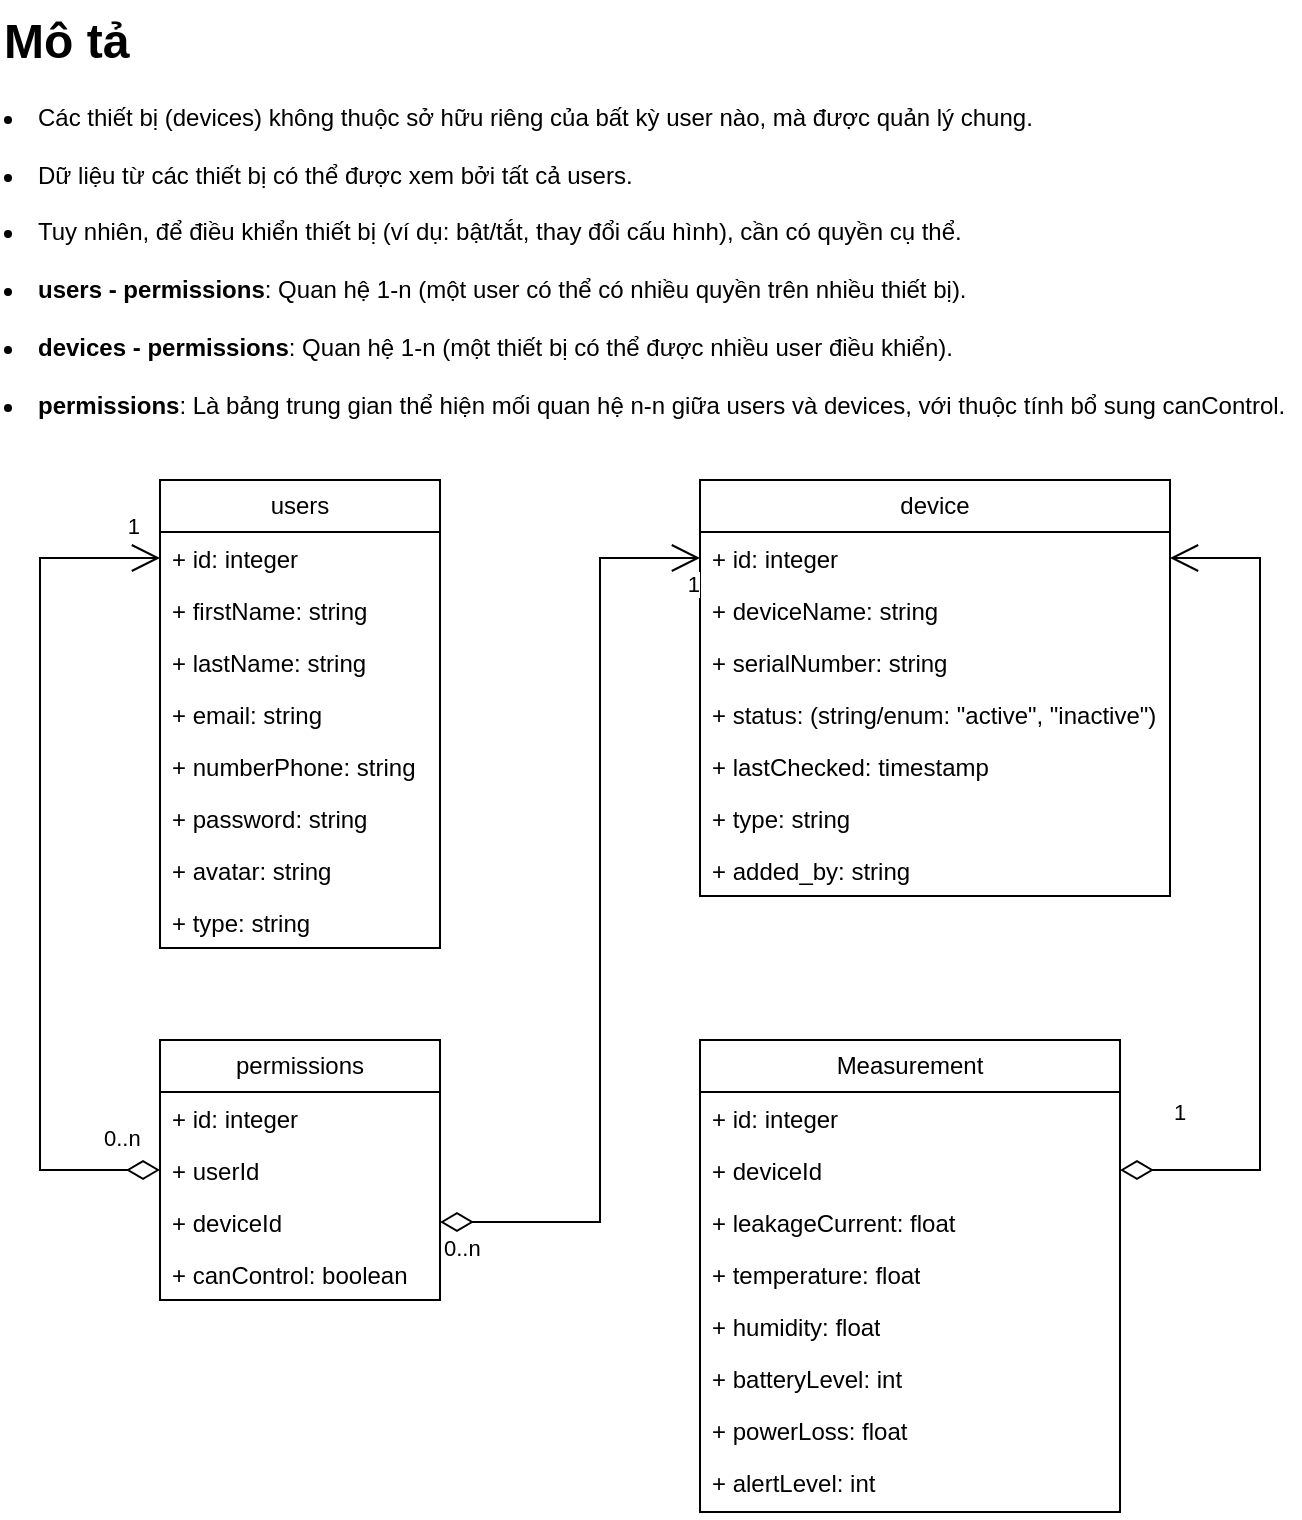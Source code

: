 <mxfile version="26.0.16">
  <diagram name="Page-1" id="chspa95SmWlVgYW7DXZC">
    <mxGraphModel dx="766" dy="468" grid="1" gridSize="10" guides="1" tooltips="1" connect="1" arrows="1" fold="1" page="1" pageScale="1" pageWidth="850" pageHeight="1100" math="0" shadow="0">
      <root>
        <mxCell id="0" />
        <mxCell id="1" parent="0" />
        <mxCell id="nT-duEgiZrEX0X3jMVPG-6" value="users" style="swimlane;fontStyle=0;childLayout=stackLayout;horizontal=1;startSize=26;fillColor=none;horizontalStack=0;resizeParent=1;resizeParentMax=0;resizeLast=0;collapsible=1;marginBottom=0;whiteSpace=wrap;html=1;" parent="1" vertex="1">
          <mxGeometry x="120" y="240" width="140" height="234" as="geometry" />
        </mxCell>
        <mxCell id="nT-duEgiZrEX0X3jMVPG-7" value="+ id: integer&lt;div&gt;&lt;br&gt;&lt;/div&gt;" style="text;strokeColor=none;fillColor=none;align=left;verticalAlign=top;spacingLeft=4;spacingRight=4;overflow=hidden;rotatable=0;points=[[0,0.5],[1,0.5]];portConstraint=eastwest;whiteSpace=wrap;html=1;" parent="nT-duEgiZrEX0X3jMVPG-6" vertex="1">
          <mxGeometry y="26" width="140" height="26" as="geometry" />
        </mxCell>
        <mxCell id="nT-duEgiZrEX0X3jMVPG-8" value="+ firstName&lt;span style=&quot;background-color: transparent; color: light-dark(rgb(0, 0, 0), rgb(255, 255, 255));&quot;&gt;: string&lt;/span&gt;" style="text;strokeColor=none;fillColor=none;align=left;verticalAlign=top;spacingLeft=4;spacingRight=4;overflow=hidden;rotatable=0;points=[[0,0.5],[1,0.5]];portConstraint=eastwest;whiteSpace=wrap;html=1;" parent="nT-duEgiZrEX0X3jMVPG-6" vertex="1">
          <mxGeometry y="52" width="140" height="26" as="geometry" />
        </mxCell>
        <mxCell id="Hlyq3vuIIc45A82dsbwb-1" value="+ lastName&lt;span style=&quot;background-color: transparent; color: light-dark(rgb(0, 0, 0), rgb(255, 255, 255));&quot;&gt;: string&lt;/span&gt;" style="text;strokeColor=none;fillColor=none;align=left;verticalAlign=top;spacingLeft=4;spacingRight=4;overflow=hidden;rotatable=0;points=[[0,0.5],[1,0.5]];portConstraint=eastwest;whiteSpace=wrap;html=1;" parent="nT-duEgiZrEX0X3jMVPG-6" vertex="1">
          <mxGeometry y="78" width="140" height="26" as="geometry" />
        </mxCell>
        <mxCell id="nT-duEgiZrEX0X3jMVPG-11" value="+ email: string" style="text;strokeColor=none;fillColor=none;align=left;verticalAlign=top;spacingLeft=4;spacingRight=4;overflow=hidden;rotatable=0;points=[[0,0.5],[1,0.5]];portConstraint=eastwest;whiteSpace=wrap;html=1;" parent="nT-duEgiZrEX0X3jMVPG-6" vertex="1">
          <mxGeometry y="104" width="140" height="26" as="geometry" />
        </mxCell>
        <mxCell id="nT-duEgiZrEX0X3jMVPG-12" value="+ numberPhone: string" style="text;strokeColor=none;fillColor=none;align=left;verticalAlign=top;spacingLeft=4;spacingRight=4;overflow=hidden;rotatable=0;points=[[0,0.5],[1,0.5]];portConstraint=eastwest;whiteSpace=wrap;html=1;" parent="nT-duEgiZrEX0X3jMVPG-6" vertex="1">
          <mxGeometry y="130" width="140" height="26" as="geometry" />
        </mxCell>
        <mxCell id="nT-duEgiZrEX0X3jMVPG-23" value="+ password: string" style="text;strokeColor=none;fillColor=none;align=left;verticalAlign=top;spacingLeft=4;spacingRight=4;overflow=hidden;rotatable=0;points=[[0,0.5],[1,0.5]];portConstraint=eastwest;whiteSpace=wrap;html=1;" parent="nT-duEgiZrEX0X3jMVPG-6" vertex="1">
          <mxGeometry y="156" width="140" height="26" as="geometry" />
        </mxCell>
        <mxCell id="nT-duEgiZrEX0X3jMVPG-9" value="+ avatar: string" style="text;strokeColor=none;fillColor=none;align=left;verticalAlign=top;spacingLeft=4;spacingRight=4;overflow=hidden;rotatable=0;points=[[0,0.5],[1,0.5]];portConstraint=eastwest;whiteSpace=wrap;html=1;" parent="nT-duEgiZrEX0X3jMVPG-6" vertex="1">
          <mxGeometry y="182" width="140" height="26" as="geometry" />
        </mxCell>
        <mxCell id="Hlyq3vuIIc45A82dsbwb-2" value="+ type: string" style="text;strokeColor=none;fillColor=none;align=left;verticalAlign=top;spacingLeft=4;spacingRight=4;overflow=hidden;rotatable=0;points=[[0,0.5],[1,0.5]];portConstraint=eastwest;whiteSpace=wrap;html=1;" parent="nT-duEgiZrEX0X3jMVPG-6" vertex="1">
          <mxGeometry y="208" width="140" height="26" as="geometry" />
        </mxCell>
        <mxCell id="nT-duEgiZrEX0X3jMVPG-14" value="device" style="swimlane;fontStyle=0;childLayout=stackLayout;horizontal=1;startSize=26;fillColor=none;horizontalStack=0;resizeParent=1;resizeParentMax=0;resizeLast=0;collapsible=1;marginBottom=0;whiteSpace=wrap;html=1;" parent="1" vertex="1">
          <mxGeometry x="390" y="240" width="235" height="208" as="geometry" />
        </mxCell>
        <mxCell id="nT-duEgiZrEX0X3jMVPG-15" value="+ id: integer&lt;div&gt;&lt;br&gt;&lt;/div&gt;" style="text;strokeColor=none;fillColor=none;align=left;verticalAlign=top;spacingLeft=4;spacingRight=4;overflow=hidden;rotatable=0;points=[[0,0.5],[1,0.5]];portConstraint=eastwest;whiteSpace=wrap;html=1;" parent="nT-duEgiZrEX0X3jMVPG-14" vertex="1">
          <mxGeometry y="26" width="235" height="26" as="geometry" />
        </mxCell>
        <mxCell id="nT-duEgiZrEX0X3jMVPG-16" value="+&amp;nbsp;&lt;span style=&quot;background-color: transparent; color: light-dark(rgb(0, 0, 0), rgb(255, 255, 255));&quot;&gt;deviceName&lt;/span&gt;&lt;span style=&quot;background-color: transparent; color: light-dark(rgb(0, 0, 0), rgb(255, 255, 255));&quot;&gt;: string&lt;/span&gt;" style="text;strokeColor=none;fillColor=none;align=left;verticalAlign=top;spacingLeft=4;spacingRight=4;overflow=hidden;rotatable=0;points=[[0,0.5],[1,0.5]];portConstraint=eastwest;whiteSpace=wrap;html=1;" parent="nT-duEgiZrEX0X3jMVPG-14" vertex="1">
          <mxGeometry y="52" width="235" height="26" as="geometry" />
        </mxCell>
        <mxCell id="nT-duEgiZrEX0X3jMVPG-19" value="+&amp;nbsp;&lt;span style=&quot;background-color: transparent; color: light-dark(rgb(0, 0, 0), rgb(255, 255, 255));&quot;&gt;serialNumber&lt;/span&gt;&lt;span style=&quot;background-color: transparent; color: light-dark(rgb(0, 0, 0), rgb(255, 255, 255));&quot;&gt;: string&lt;/span&gt;" style="text;strokeColor=none;fillColor=none;align=left;verticalAlign=top;spacingLeft=4;spacingRight=4;overflow=hidden;rotatable=0;points=[[0,0.5],[1,0.5]];portConstraint=eastwest;whiteSpace=wrap;html=1;" parent="nT-duEgiZrEX0X3jMVPG-14" vertex="1">
          <mxGeometry y="78" width="235" height="26" as="geometry" />
        </mxCell>
        <mxCell id="nT-duEgiZrEX0X3jMVPG-26" value="+&amp;nbsp;&lt;span style=&quot;background-color: transparent; color: light-dark(rgb(0, 0, 0), rgb(255, 255, 255));&quot;&gt;status&lt;/span&gt;&lt;span style=&quot;background-color: transparent; color: light-dark(rgb(0, 0, 0), rgb(255, 255, 255));&quot;&gt;:&amp;nbsp;&lt;/span&gt;&lt;span style=&quot;background-color: transparent; color: light-dark(rgb(0, 0, 0), rgb(255, 255, 255));&quot;&gt;(string/enum: &quot;active&quot;, &quot;inactive&quot;)&lt;/span&gt;" style="text;strokeColor=none;fillColor=none;align=left;verticalAlign=top;spacingLeft=4;spacingRight=4;overflow=hidden;rotatable=0;points=[[0,0.5],[1,0.5]];portConstraint=eastwest;whiteSpace=wrap;html=1;" parent="nT-duEgiZrEX0X3jMVPG-14" vertex="1">
          <mxGeometry y="104" width="235" height="26" as="geometry" />
        </mxCell>
        <mxCell id="nT-duEgiZrEX0X3jMVPG-27" value="+&amp;nbsp;&lt;span style=&quot;background-color: transparent; color: light-dark(rgb(0, 0, 0), rgb(255, 255, 255));&quot;&gt;lastChecked&lt;/span&gt;&lt;span style=&quot;background-color: transparent; color: light-dark(rgb(0, 0, 0), rgb(255, 255, 255));&quot;&gt;:&amp;nbsp;&lt;/span&gt;&lt;span style=&quot;background-color: transparent; color: light-dark(rgb(0, 0, 0), rgb(255, 255, 255));&quot;&gt;timestamp&lt;/span&gt;" style="text;strokeColor=none;fillColor=none;align=left;verticalAlign=top;spacingLeft=4;spacingRight=4;overflow=hidden;rotatable=0;points=[[0,0.5],[1,0.5]];portConstraint=eastwest;whiteSpace=wrap;html=1;" parent="nT-duEgiZrEX0X3jMVPG-14" vertex="1">
          <mxGeometry y="130" width="235" height="26" as="geometry" />
        </mxCell>
        <mxCell id="nT-duEgiZrEX0X3jMVPG-24" value="+ type: string" style="text;strokeColor=none;fillColor=none;align=left;verticalAlign=top;spacingLeft=4;spacingRight=4;overflow=hidden;rotatable=0;points=[[0,0.5],[1,0.5]];portConstraint=eastwest;whiteSpace=wrap;html=1;" parent="nT-duEgiZrEX0X3jMVPG-14" vertex="1">
          <mxGeometry y="156" width="235" height="26" as="geometry" />
        </mxCell>
        <mxCell id="nT-duEgiZrEX0X3jMVPG-20" value="+ added_by: string" style="text;strokeColor=none;fillColor=none;align=left;verticalAlign=top;spacingLeft=4;spacingRight=4;overflow=hidden;rotatable=0;points=[[0,0.5],[1,0.5]];portConstraint=eastwest;whiteSpace=wrap;html=1;" parent="nT-duEgiZrEX0X3jMVPG-14" vertex="1">
          <mxGeometry y="182" width="235" height="26" as="geometry" />
        </mxCell>
        <mxCell id="nT-duEgiZrEX0X3jMVPG-22" value="&lt;h1 style=&quot;margin-top: 0px;&quot;&gt;Mô tả&lt;/h1&gt;&lt;div&gt;&lt;li class=&quot;break-words&quot;&gt;Các thiết bị (&lt;span class=&quot;text-sm px-1 rounded-sm !font-mono bg-sunset/10 text-rust dark:bg-dawn/10 dark:text-dawn&quot;&gt;devices&lt;/span&gt;) không thuộc sở hữu riêng của bất kỳ &lt;span class=&quot;text-sm px-1 rounded-sm !font-mono bg-sunset/10 text-rust dark:bg-dawn/10 dark:text-dawn&quot;&gt;user&lt;/span&gt; nào, mà được quản lý chung.&lt;/li&gt;&lt;br&gt;&lt;li class=&quot;break-words&quot;&gt;Dữ liệu từ các thiết bị có thể được xem bởi tất cả &lt;span class=&quot;text-sm px-1 rounded-sm !font-mono bg-sunset/10 text-rust dark:bg-dawn/10 dark:text-dawn&quot;&gt;users&lt;/span&gt;.&lt;br&gt;&lt;br&gt;&lt;/li&gt;&lt;li class=&quot;break-words&quot;&gt;Tuy nhiên, để điều khiển thiết bị (ví dụ: bật/tắt, thay đổi cấu hình), cần có quyền cụ thể.&lt;br&gt;&lt;br&gt;&lt;/li&gt;&lt;li class=&quot;break-words&quot;&gt;&lt;strong style=&quot;background-color: transparent; color: light-dark(rgb(0, 0, 0), rgb(255, 255, 255));&quot;&gt;users - permissions&lt;/strong&gt;&lt;span style=&quot;background-color: transparent; color: light-dark(rgb(0, 0, 0), rgb(255, 255, 255));&quot;&gt;: Quan hệ 1-n (một user có thể có nhiều quyền trên nhiều thiết bị).&lt;br&gt;&lt;br&gt;&lt;/span&gt;&lt;/li&gt;&lt;li class=&quot;break-words&quot;&gt;&lt;strong style=&quot;background-color: transparent; color: light-dark(rgb(0, 0, 0), rgb(255, 255, 255));&quot;&gt;devices - permissions&lt;/strong&gt;&lt;span style=&quot;background-color: transparent; color: light-dark(rgb(0, 0, 0), rgb(255, 255, 255));&quot;&gt;: Quan hệ 1-n (một thiết bị có thể được nhiều user điều khiển).&lt;br&gt;&lt;br&gt;&lt;/span&gt;&lt;/li&gt;&lt;li class=&quot;break-words&quot;&gt;&lt;strong style=&quot;background-color: transparent; color: light-dark(rgb(0, 0, 0), rgb(255, 255, 255));&quot;&gt;permissions&lt;/strong&gt;&lt;span style=&quot;background-color: transparent; color: light-dark(rgb(0, 0, 0), rgb(255, 255, 255));&quot;&gt;: Là bảng trung gian thể hiện mối quan hệ n-n giữa &lt;/span&gt;&lt;span style=&quot;background-color: transparent; color: light-dark(rgb(0, 0, 0), rgb(255, 255, 255));&quot; class=&quot;text-sm px-1 rounded-sm !font-mono bg-sunset/10 text-rust dark:bg-dawn/10 dark:text-dawn&quot;&gt;users&lt;/span&gt;&lt;span style=&quot;background-color: transparent; color: light-dark(rgb(0, 0, 0), rgb(255, 255, 255));&quot;&gt; và &lt;/span&gt;&lt;span style=&quot;background-color: transparent; color: light-dark(rgb(0, 0, 0), rgb(255, 255, 255));&quot; class=&quot;text-sm px-1 rounded-sm !font-mono bg-sunset/10 text-rust dark:bg-dawn/10 dark:text-dawn&quot;&gt;devices&lt;/span&gt;&lt;span style=&quot;background-color: transparent; color: light-dark(rgb(0, 0, 0), rgb(255, 255, 255));&quot;&gt;, với thuộc tính bổ sung &lt;/span&gt;&lt;span style=&quot;background-color: transparent; color: light-dark(rgb(0, 0, 0), rgb(255, 255, 255));&quot; class=&quot;text-sm px-1 rounded-sm !font-mono bg-sunset/10 text-rust dark:bg-dawn/10 dark:text-dawn&quot;&gt;canControl&lt;/span&gt;&lt;span style=&quot;background-color: transparent; color: light-dark(rgb(0, 0, 0), rgb(255, 255, 255));&quot;&gt;.&lt;/span&gt;&lt;/li&gt;&lt;ul class=&quot;marker:text-secondary&quot;&gt;&lt;br&gt;&lt;/ul&gt;&lt;/div&gt;" style="text;html=1;whiteSpace=wrap;overflow=hidden;rounded=0;" parent="1" vertex="1">
          <mxGeometry x="40" width="650" height="230" as="geometry" />
        </mxCell>
        <mxCell id="nT-duEgiZrEX0X3jMVPG-28" value="&lt;div&gt;&lt;span class=&quot;text-sm px-1 rounded-sm !font-mono bg-sunset/10 text-rust dark:bg-dawn/10 dark:text-dawn&quot;&gt;permissions&lt;/span&gt;&lt;/div&gt;" style="swimlane;fontStyle=0;childLayout=stackLayout;horizontal=1;startSize=26;fillColor=none;horizontalStack=0;resizeParent=1;resizeParentMax=0;resizeLast=0;collapsible=1;marginBottom=0;whiteSpace=wrap;html=1;" parent="1" vertex="1">
          <mxGeometry x="120" y="520" width="140" height="130" as="geometry" />
        </mxCell>
        <mxCell id="nT-duEgiZrEX0X3jMVPG-29" value="+ id: integer&lt;div&gt;&lt;br&gt;&lt;/div&gt;" style="text;strokeColor=none;fillColor=none;align=left;verticalAlign=top;spacingLeft=4;spacingRight=4;overflow=hidden;rotatable=0;points=[[0,0.5],[1,0.5]];portConstraint=eastwest;whiteSpace=wrap;html=1;" parent="nT-duEgiZrEX0X3jMVPG-28" vertex="1">
          <mxGeometry y="26" width="140" height="26" as="geometry" />
        </mxCell>
        <mxCell id="nT-duEgiZrEX0X3jMVPG-30" value="+&amp;nbsp;&lt;span style=&quot;background-color: transparent; color: light-dark(rgb(0, 0, 0), rgb(255, 255, 255));&quot;&gt;userId&lt;/span&gt;" style="text;strokeColor=none;fillColor=none;align=left;verticalAlign=top;spacingLeft=4;spacingRight=4;overflow=hidden;rotatable=0;points=[[0,0.5],[1,0.5]];portConstraint=eastwest;whiteSpace=wrap;html=1;" parent="nT-duEgiZrEX0X3jMVPG-28" vertex="1">
          <mxGeometry y="52" width="140" height="26" as="geometry" />
        </mxCell>
        <mxCell id="nT-duEgiZrEX0X3jMVPG-31" value="+&amp;nbsp;&lt;span style=&quot;background-color: transparent; color: light-dark(rgb(0, 0, 0), rgb(255, 255, 255));&quot;&gt;deviceId&lt;/span&gt;" style="text;strokeColor=none;fillColor=none;align=left;verticalAlign=top;spacingLeft=4;spacingRight=4;overflow=hidden;rotatable=0;points=[[0,0.5],[1,0.5]];portConstraint=eastwest;whiteSpace=wrap;html=1;" parent="nT-duEgiZrEX0X3jMVPG-28" vertex="1">
          <mxGeometry y="78" width="140" height="26" as="geometry" />
        </mxCell>
        <mxCell id="nT-duEgiZrEX0X3jMVPG-33" value="+&amp;nbsp;&lt;span style=&quot;background-color: transparent; color: light-dark(rgb(0, 0, 0), rgb(255, 255, 255));&quot;&gt;canControl&lt;/span&gt;&lt;span style=&quot;background-color: transparent; color: light-dark(rgb(0, 0, 0), rgb(255, 255, 255));&quot;&gt;: boolean&lt;/span&gt;" style="text;strokeColor=none;fillColor=none;align=left;verticalAlign=top;spacingLeft=4;spacingRight=4;overflow=hidden;rotatable=0;points=[[0,0.5],[1,0.5]];portConstraint=eastwest;whiteSpace=wrap;html=1;" parent="nT-duEgiZrEX0X3jMVPG-28" vertex="1">
          <mxGeometry y="104" width="140" height="26" as="geometry" />
        </mxCell>
        <mxCell id="nT-duEgiZrEX0X3jMVPG-35" value="" style="endArrow=open;html=1;endSize=12;startArrow=diamondThin;startSize=14;startFill=0;edgeStyle=orthogonalEdgeStyle;rounded=0;exitX=0;exitY=0.5;exitDx=0;exitDy=0;entryX=0;entryY=0.5;entryDx=0;entryDy=0;" parent="1" source="nT-duEgiZrEX0X3jMVPG-30" edge="1" target="nT-duEgiZrEX0X3jMVPG-7">
          <mxGeometry relative="1" as="geometry">
            <mxPoint x="110" y="585.0" as="sourcePoint" />
            <mxPoint x="110" y="279" as="targetPoint" />
            <Array as="points">
              <mxPoint x="60" y="585" />
              <mxPoint x="60" y="279" />
            </Array>
          </mxGeometry>
        </mxCell>
        <mxCell id="nT-duEgiZrEX0X3jMVPG-36" value="0..n" style="edgeLabel;resizable=0;html=1;align=left;verticalAlign=top;" parent="nT-duEgiZrEX0X3jMVPG-35" connectable="0" vertex="1">
          <mxGeometry x="-1" relative="1" as="geometry">
            <mxPoint x="-30" y="-29" as="offset" />
          </mxGeometry>
        </mxCell>
        <mxCell id="nT-duEgiZrEX0X3jMVPG-37" value="1" style="edgeLabel;resizable=0;html=1;align=right;verticalAlign=top;" parent="nT-duEgiZrEX0X3jMVPG-35" connectable="0" vertex="1">
          <mxGeometry x="1" relative="1" as="geometry">
            <mxPoint x="-10" y="-29" as="offset" />
          </mxGeometry>
        </mxCell>
        <mxCell id="nT-duEgiZrEX0X3jMVPG-38" value="" style="endArrow=open;html=1;endSize=12;startArrow=diamondThin;startSize=14;startFill=0;edgeStyle=orthogonalEdgeStyle;rounded=0;exitX=1;exitY=0.5;exitDx=0;exitDy=0;entryX=0;entryY=0.5;entryDx=0;entryDy=0;" parent="1" source="nT-duEgiZrEX0X3jMVPG-31" target="nT-duEgiZrEX0X3jMVPG-15" edge="1">
          <mxGeometry x="-0.087" y="20" relative="1" as="geometry">
            <mxPoint x="320" y="600" as="sourcePoint" />
            <mxPoint x="480" y="600" as="targetPoint" />
            <Array as="points">
              <mxPoint x="340" y="611" />
              <mxPoint x="340" y="279" />
            </Array>
            <mxPoint as="offset" />
          </mxGeometry>
        </mxCell>
        <mxCell id="nT-duEgiZrEX0X3jMVPG-39" value="0..n" style="edgeLabel;resizable=0;html=1;align=left;verticalAlign=top;" parent="nT-duEgiZrEX0X3jMVPG-38" connectable="0" vertex="1">
          <mxGeometry x="-1" relative="1" as="geometry" />
        </mxCell>
        <mxCell id="nT-duEgiZrEX0X3jMVPG-40" value="1" style="edgeLabel;resizable=0;html=1;align=right;verticalAlign=top;" parent="nT-duEgiZrEX0X3jMVPG-38" connectable="0" vertex="1">
          <mxGeometry x="1" relative="1" as="geometry" />
        </mxCell>
        <mxCell id="nT-duEgiZrEX0X3jMVPG-41" value="&lt;div&gt;Measurement&lt;/div&gt;" style="swimlane;fontStyle=0;childLayout=stackLayout;horizontal=1;startSize=26;fillColor=none;horizontalStack=0;resizeParent=1;resizeParentMax=0;resizeLast=0;collapsible=1;marginBottom=0;whiteSpace=wrap;html=1;" parent="1" vertex="1">
          <mxGeometry x="390" y="520" width="210" height="236" as="geometry" />
        </mxCell>
        <mxCell id="pmledxs5A8EmfCXP91yN-4" value="+ id: integer" style="text;strokeColor=none;fillColor=none;align=left;verticalAlign=top;spacingLeft=4;spacingRight=4;overflow=hidden;rotatable=0;points=[[0,0.5],[1,0.5]];portConstraint=eastwest;whiteSpace=wrap;html=1;" parent="nT-duEgiZrEX0X3jMVPG-41" vertex="1">
          <mxGeometry y="26" width="210" height="26" as="geometry" />
        </mxCell>
        <mxCell id="nT-duEgiZrEX0X3jMVPG-43" value="+&amp;nbsp;&lt;span style=&quot;background-color: transparent; color: light-dark(rgb(0, 0, 0), rgb(255, 255, 255));&quot;&gt;deviceId&lt;/span&gt;" style="text;strokeColor=none;fillColor=none;align=left;verticalAlign=top;spacingLeft=4;spacingRight=4;overflow=hidden;rotatable=0;points=[[0,0.5],[1,0.5]];portConstraint=eastwest;whiteSpace=wrap;html=1;" parent="nT-duEgiZrEX0X3jMVPG-41" vertex="1">
          <mxGeometry y="52" width="210" height="26" as="geometry" />
        </mxCell>
        <mxCell id="nT-duEgiZrEX0X3jMVPG-44" value="+&amp;nbsp;&lt;span style=&quot;background-color: transparent; color: light-dark(rgb(0, 0, 0), rgb(255, 255, 255));&quot;&gt;leakageCurrent: float&lt;/span&gt;" style="text;strokeColor=none;fillColor=none;align=left;verticalAlign=top;spacingLeft=4;spacingRight=4;overflow=hidden;rotatable=0;points=[[0,0.5],[1,0.5]];portConstraint=eastwest;whiteSpace=wrap;html=1;" parent="nT-duEgiZrEX0X3jMVPG-41" vertex="1">
          <mxGeometry y="78" width="210" height="26" as="geometry" />
        </mxCell>
        <mxCell id="nT-duEgiZrEX0X3jMVPG-46" value="&lt;div&gt;+ temperature: float&lt;/div&gt;" style="text;strokeColor=none;fillColor=none;align=left;verticalAlign=top;spacingLeft=4;spacingRight=4;overflow=hidden;rotatable=0;points=[[0,0.5],[1,0.5]];portConstraint=eastwest;whiteSpace=wrap;html=1;" parent="nT-duEgiZrEX0X3jMVPG-41" vertex="1">
          <mxGeometry y="104" width="210" height="26" as="geometry" />
        </mxCell>
        <mxCell id="DojBVugFSV_pjZmT3_wB-4" value="+ humidity: float" style="text;strokeColor=none;fillColor=none;align=left;verticalAlign=top;spacingLeft=4;spacingRight=4;overflow=hidden;rotatable=0;points=[[0,0.5],[1,0.5]];portConstraint=eastwest;whiteSpace=wrap;html=1;" parent="nT-duEgiZrEX0X3jMVPG-41" vertex="1">
          <mxGeometry y="130" width="210" height="26" as="geometry" />
        </mxCell>
        <mxCell id="DojBVugFSV_pjZmT3_wB-3" value="+ batteryLevel: int" style="text;strokeColor=none;fillColor=none;align=left;verticalAlign=top;spacingLeft=4;spacingRight=4;overflow=hidden;rotatable=0;points=[[0,0.5],[1,0.5]];portConstraint=eastwest;whiteSpace=wrap;html=1;" parent="nT-duEgiZrEX0X3jMVPG-41" vertex="1">
          <mxGeometry y="156" width="210" height="26" as="geometry" />
        </mxCell>
        <mxCell id="DojBVugFSV_pjZmT3_wB-2" value="+ powerLoss: float" style="text;strokeColor=none;fillColor=none;align=left;verticalAlign=top;spacingLeft=4;spacingRight=4;overflow=hidden;rotatable=0;points=[[0,0.5],[1,0.5]];portConstraint=eastwest;whiteSpace=wrap;html=1;" parent="nT-duEgiZrEX0X3jMVPG-41" vertex="1">
          <mxGeometry y="182" width="210" height="26" as="geometry" />
        </mxCell>
        <mxCell id="DojBVugFSV_pjZmT3_wB-1" value="+ alertLevel: int" style="text;strokeColor=none;fillColor=none;align=left;verticalAlign=top;spacingLeft=4;spacingRight=4;overflow=hidden;rotatable=0;points=[[0,0.5],[1,0.5]];portConstraint=eastwest;whiteSpace=wrap;html=1;" parent="nT-duEgiZrEX0X3jMVPG-41" vertex="1">
          <mxGeometry y="208" width="210" height="28" as="geometry" />
        </mxCell>
        <mxCell id="pmledxs5A8EmfCXP91yN-3" value="1" style="endArrow=open;html=1;endSize=12;startArrow=diamondThin;startSize=14;startFill=0;edgeStyle=orthogonalEdgeStyle;align=left;verticalAlign=bottom;rounded=0;entryX=1;entryY=0.5;entryDx=0;entryDy=0;exitX=1;exitY=0.5;exitDx=0;exitDy=0;" parent="1" source="nT-duEgiZrEX0X3jMVPG-43" target="nT-duEgiZrEX0X3jMVPG-15" edge="1">
          <mxGeometry x="-0.881" y="20" relative="1" as="geometry">
            <mxPoint x="670" y="600" as="sourcePoint" />
            <mxPoint x="650" y="279" as="targetPoint" />
            <Array as="points">
              <mxPoint x="670" y="585" />
              <mxPoint x="670" y="279" />
            </Array>
            <mxPoint as="offset" />
          </mxGeometry>
        </mxCell>
      </root>
    </mxGraphModel>
  </diagram>
</mxfile>
